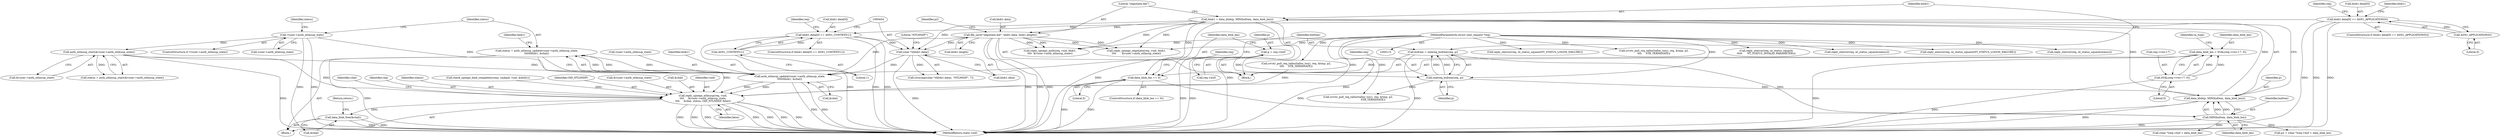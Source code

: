 digraph "0_samba_9280051bfba337458722fb157f3082f93cbd9f2b@API" {
"1000492" [label="(Call,status = auth_ntlmssp_update(vuser->auth_ntlmssp_state,\n\t\t\t\t\t\tblob1, &chal))"];
"1000494" [label="(Call,auth_ntlmssp_update(vuser->auth_ntlmssp_state,\n\t\t\t\t\t\tblob1, &chal))"];
"1000464" [label="(Call,!vuser->auth_ntlmssp_state)"];
"1000471" [label="(Call,auth_ntlmssp_start(&vuser->auth_ntlmssp_state))"];
"1000453" [label="(Call,(char *)(blob1.data))"];
"1000209" [label="(Call,blob1 = data_blob(p, MIN(bufrem, data_blob_len)))"];
"1000211" [label="(Call,data_blob(p, MIN(bufrem, data_blob_len)))"];
"1000206" [label="(Call,smbreq_bufrem(req, p))"];
"1000116" [label="(MethodParameterIn,struct smb_request *req)"];
"1000189" [label="(Call,p = req->buf)"];
"1000213" [label="(Call,MIN(bufrem, data_blob_len))"];
"1000204" [label="(Call,bufrem = smbreq_bufrem(req, p))"];
"1000195" [label="(Call,data_blob_len == 0)"];
"1000127" [label="(Call,data_blob_len = SVAL(req->vwv+7, 0))"];
"1000129" [label="(Call,SVAL(req->vwv+7, 0))"];
"1000216" [label="(Call,file_save(\"negotiate.dat\", blob1.data, blob1.length))"];
"1000429" [label="(Call,blob1.data[0] == ASN1_CONTEXT(1))"];
"1000407" [label="(Call,blob1.data[0] == ASN1_APPLICATION(0))"];
"1000413" [label="(Call,ASN1_APPLICATION(0))"];
"1000435" [label="(Call,ASN1_CONTEXT(1))"];
"1000504" [label="(Call,reply_spnego_ntlmssp(req, vuid,\n\t\t\t\t     &vuser->auth_ntlmssp_state,\n\t\t\t\t     &chal, status, OID_NTLMSSP, false))"];
"1000516" [label="(Call,data_blob_free(&chal))"];
"1000465" [label="(Call,vuser->auth_ntlmssp_state)"];
"1000195" [label="(Call,data_blob_len == 0)"];
"1000452" [label="(Call,strncmp((char *)(blob1.data), \"NTLMSSP\", 7))"];
"1000235" [label="(Call,srvstr_pull_req_talloc(talloc_tos(), req, &tmp, p2,\n                                     STR_TERMINATE))"];
"1000472" [label="(Call,&vuser->auth_ntlmssp_state)"];
"1000216" [label="(Call,file_save(\"negotiate.dat\", blob1.data, blob1.length))"];
"1000471" [label="(Call,auth_ntlmssp_start(&vuser->auth_ntlmssp_state))"];
"1000439" [label="(Identifier,req)"];
"1000458" [label="(Literal,\"NTLMSSP\")"];
"1000513" [label="(Identifier,status)"];
"1000378" [label="(Call,check_spnego_blob_complete(sconn, smbpid, vuid, &blob1))"];
"1000413" [label="(Call,ASN1_APPLICATION(0))"];
"1000189" [label="(Call,p = req->buf)"];
"1000212" [label="(Identifier,p)"];
"1000217" [label="(Literal,\"negotiate.dat\")"];
"1000455" [label="(Call,blob1.data)"];
"1000519" [label="(Return,return;)"];
"1000213" [label="(Call,MIN(bufrem, data_blob_len))"];
"1000194" [label="(ControlStructure,if (data_blob_len == 0))"];
"1000515" [label="(Identifier,false)"];
"1000210" [label="(Identifier,blob1)"];
"1000514" [label="(Identifier,OID_NTLMSSP)"];
"1000226" [label="(Call,(char *)req->buf + data_blob_len)"];
"1000516" [label="(Call,data_blob_free(&chal))"];
"1000417" [label="(Identifier,req)"];
"1000408" [label="(Call,blob1.data[0])"];
"1000265" [label="(Call,srvstr_pull_req_talloc(talloc_tos(), req, &tmp, p2,\n\t\t\t\t     STR_TERMINATE))"];
"1000129" [label="(Call,SVAL(req->vwv+7, 0))"];
"1000135" [label="(Literal,0)"];
"1000469" [label="(Call,status = auth_ntlmssp_start(&vuser->auth_ntlmssp_state))"];
"1000209" [label="(Call,blob1 = data_blob(p, MIN(bufrem, data_blob_len)))"];
"1000470" [label="(Identifier,status)"];
"1000128" [label="(Identifier,data_blob_len)"];
"1000207" [label="(Identifier,req)"];
"1000199" [label="(Call,reply_nterror(req, nt_status_squash(NT_STATUS_LOGON_FAILURE)))"];
"1000463" [label="(ControlStructure,if (!vuser->auth_ntlmssp_state))"];
"1000116" [label="(MethodParameterIn,struct smb_request *req)"];
"1000214" [label="(Identifier,bufrem)"];
"1000204" [label="(Call,bufrem = smbreq_bufrem(req, p))"];
"1000430" [label="(Call,blob1.data[0])"];
"1000191" [label="(Call,req->buf)"];
"1000507" [label="(Call,&vuser->auth_ntlmssp_state)"];
"1000250" [label="(Call,srvstr_pull_req_talloc(talloc_tos(), req, &tmp, p2,\n\t\t\t\t     STR_TERMINATE))"];
"1000499" [label="(Call,&chal)"];
"1000432" [label="(Identifier,blob1)"];
"1000416" [label="(Call,reply_spnego_negotiate(req, vuid, blob1,\n\t\t\t\t       &vuser->auth_ntlmssp_state))"];
"1000503" [label="(Identifier,blob1)"];
"1000438" [label="(Call,reply_spnego_auth(req, vuid, blob1,\n\t\t\t\t  &vuser->auth_ntlmssp_state))"];
"1000117" [label="(Block,)"];
"1000138" [label="(Identifier,ra_type)"];
"1000504" [label="(Call,reply_spnego_ntlmssp(req, vuid,\n\t\t\t\t     &vuser->auth_ntlmssp_state,\n\t\t\t\t     &chal, status, OID_NTLMSSP, false))"];
"1000464" [label="(Call,!vuser->auth_ntlmssp_state)"];
"1000206" [label="(Call,smbreq_bufrem(req, p))"];
"1000493" [label="(Identifier,status)"];
"1000511" [label="(Call,&chal)"];
"1000494" [label="(Call,auth_ntlmssp_update(vuser->auth_ntlmssp_state,\n\t\t\t\t\t\tblob1, &chal))"];
"1000530" [label="(MethodReturn,static void)"];
"1000495" [label="(Call,vuser->auth_ntlmssp_state)"];
"1000498" [label="(Identifier,blob1)"];
"1000211" [label="(Call,data_blob(p, MIN(bufrem, data_blob_len)))"];
"1000197" [label="(Literal,0)"];
"1000407" [label="(Call,blob1.data[0] == ASN1_APPLICATION(0))"];
"1000492" [label="(Call,status = auth_ntlmssp_update(vuser->auth_ntlmssp_state,\n\t\t\t\t\t\tblob1, &chal))"];
"1000414" [label="(Literal,0)"];
"1000196" [label="(Identifier,data_blob_len)"];
"1000225" [label="(Identifier,p2)"];
"1000360" [label="(Call,reply_nterror(req, nt_status_squash(\n\t\t\t\t\t      NT_STATUS_INVALID_PARAMETER)))"];
"1000127" [label="(Call,data_blob_len = SVAL(req->vwv+7, 0))"];
"1000487" [label="(Call,reply_nterror(req, nt_status_squash(status)))"];
"1000506" [label="(Identifier,vuid)"];
"1000428" [label="(ControlStructure,if (blob1.data[0] == ASN1_CONTEXT(1)))"];
"1000190" [label="(Identifier,p)"];
"1000526" [label="(Call,reply_nterror(req, nt_status_squash(NT_STATUS_LOGON_FAILURE)))"];
"1000200" [label="(Identifier,req)"];
"1000436" [label="(Literal,1)"];
"1000518" [label="(Identifier,chal)"];
"1000517" [label="(Call,&chal)"];
"1000406" [label="(ControlStructure,if (blob1.data[0] == ASN1_APPLICATION(0)))"];
"1000221" [label="(Call,blob1.length)"];
"1000401" [label="(Call,reply_nterror(req, nt_status_squash(status)))"];
"1000429" [label="(Call,blob1.data[0] == ASN1_CONTEXT(1))"];
"1000461" [label="(Block,)"];
"1000453" [label="(Call,(char *)(blob1.data))"];
"1000224" [label="(Call,p2 = (char *)req->buf + data_blob_len)"];
"1000505" [label="(Identifier,req)"];
"1000130" [label="(Call,req->vwv+7)"];
"1000208" [label="(Identifier,p)"];
"1000218" [label="(Call,blob1.data)"];
"1000435" [label="(Call,ASN1_CONTEXT(1))"];
"1000205" [label="(Identifier,bufrem)"];
"1000215" [label="(Identifier,data_blob_len)"];
"1000492" -> "1000461"  [label="AST: "];
"1000492" -> "1000494"  [label="CFG: "];
"1000493" -> "1000492"  [label="AST: "];
"1000494" -> "1000492"  [label="AST: "];
"1000503" -> "1000492"  [label="CFG: "];
"1000492" -> "1000530"  [label="DDG: "];
"1000494" -> "1000492"  [label="DDG: "];
"1000494" -> "1000492"  [label="DDG: "];
"1000494" -> "1000492"  [label="DDG: "];
"1000492" -> "1000504"  [label="DDG: "];
"1000494" -> "1000499"  [label="CFG: "];
"1000495" -> "1000494"  [label="AST: "];
"1000498" -> "1000494"  [label="AST: "];
"1000499" -> "1000494"  [label="AST: "];
"1000494" -> "1000530"  [label="DDG: "];
"1000494" -> "1000530"  [label="DDG: "];
"1000464" -> "1000494"  [label="DDG: "];
"1000471" -> "1000494"  [label="DDG: "];
"1000453" -> "1000494"  [label="DDG: "];
"1000216" -> "1000494"  [label="DDG: "];
"1000209" -> "1000494"  [label="DDG: "];
"1000494" -> "1000504"  [label="DDG: "];
"1000494" -> "1000504"  [label="DDG: "];
"1000464" -> "1000463"  [label="AST: "];
"1000464" -> "1000465"  [label="CFG: "];
"1000465" -> "1000464"  [label="AST: "];
"1000470" -> "1000464"  [label="CFG: "];
"1000493" -> "1000464"  [label="CFG: "];
"1000464" -> "1000530"  [label="DDG: "];
"1000464" -> "1000530"  [label="DDG: "];
"1000464" -> "1000471"  [label="DDG: "];
"1000471" -> "1000469"  [label="AST: "];
"1000471" -> "1000472"  [label="CFG: "];
"1000472" -> "1000471"  [label="AST: "];
"1000469" -> "1000471"  [label="CFG: "];
"1000471" -> "1000530"  [label="DDG: "];
"1000471" -> "1000469"  [label="DDG: "];
"1000471" -> "1000504"  [label="DDG: "];
"1000453" -> "1000452"  [label="AST: "];
"1000453" -> "1000455"  [label="CFG: "];
"1000454" -> "1000453"  [label="AST: "];
"1000455" -> "1000453"  [label="AST: "];
"1000458" -> "1000453"  [label="CFG: "];
"1000453" -> "1000530"  [label="DDG: "];
"1000453" -> "1000452"  [label="DDG: "];
"1000209" -> "1000453"  [label="DDG: "];
"1000216" -> "1000453"  [label="DDG: "];
"1000429" -> "1000453"  [label="DDG: "];
"1000209" -> "1000117"  [label="AST: "];
"1000209" -> "1000211"  [label="CFG: "];
"1000210" -> "1000209"  [label="AST: "];
"1000211" -> "1000209"  [label="AST: "];
"1000217" -> "1000209"  [label="CFG: "];
"1000209" -> "1000530"  [label="DDG: "];
"1000209" -> "1000530"  [label="DDG: "];
"1000211" -> "1000209"  [label="DDG: "];
"1000211" -> "1000209"  [label="DDG: "];
"1000209" -> "1000216"  [label="DDG: "];
"1000209" -> "1000416"  [label="DDG: "];
"1000209" -> "1000438"  [label="DDG: "];
"1000211" -> "1000213"  [label="CFG: "];
"1000212" -> "1000211"  [label="AST: "];
"1000213" -> "1000211"  [label="AST: "];
"1000211" -> "1000530"  [label="DDG: "];
"1000211" -> "1000530"  [label="DDG: "];
"1000206" -> "1000211"  [label="DDG: "];
"1000213" -> "1000211"  [label="DDG: "];
"1000213" -> "1000211"  [label="DDG: "];
"1000206" -> "1000204"  [label="AST: "];
"1000206" -> "1000208"  [label="CFG: "];
"1000207" -> "1000206"  [label="AST: "];
"1000208" -> "1000206"  [label="AST: "];
"1000204" -> "1000206"  [label="CFG: "];
"1000206" -> "1000204"  [label="DDG: "];
"1000206" -> "1000204"  [label="DDG: "];
"1000116" -> "1000206"  [label="DDG: "];
"1000189" -> "1000206"  [label="DDG: "];
"1000206" -> "1000235"  [label="DDG: "];
"1000116" -> "1000115"  [label="AST: "];
"1000116" -> "1000530"  [label="DDG: "];
"1000116" -> "1000199"  [label="DDG: "];
"1000116" -> "1000235"  [label="DDG: "];
"1000116" -> "1000250"  [label="DDG: "];
"1000116" -> "1000265"  [label="DDG: "];
"1000116" -> "1000360"  [label="DDG: "];
"1000116" -> "1000401"  [label="DDG: "];
"1000116" -> "1000416"  [label="DDG: "];
"1000116" -> "1000438"  [label="DDG: "];
"1000116" -> "1000487"  [label="DDG: "];
"1000116" -> "1000504"  [label="DDG: "];
"1000116" -> "1000526"  [label="DDG: "];
"1000189" -> "1000117"  [label="AST: "];
"1000189" -> "1000191"  [label="CFG: "];
"1000190" -> "1000189"  [label="AST: "];
"1000191" -> "1000189"  [label="AST: "];
"1000196" -> "1000189"  [label="CFG: "];
"1000189" -> "1000530"  [label="DDG: "];
"1000189" -> "1000530"  [label="DDG: "];
"1000213" -> "1000215"  [label="CFG: "];
"1000214" -> "1000213"  [label="AST: "];
"1000215" -> "1000213"  [label="AST: "];
"1000213" -> "1000530"  [label="DDG: "];
"1000204" -> "1000213"  [label="DDG: "];
"1000195" -> "1000213"  [label="DDG: "];
"1000213" -> "1000224"  [label="DDG: "];
"1000213" -> "1000226"  [label="DDG: "];
"1000204" -> "1000117"  [label="AST: "];
"1000205" -> "1000204"  [label="AST: "];
"1000210" -> "1000204"  [label="CFG: "];
"1000204" -> "1000530"  [label="DDG: "];
"1000195" -> "1000194"  [label="AST: "];
"1000195" -> "1000197"  [label="CFG: "];
"1000196" -> "1000195"  [label="AST: "];
"1000197" -> "1000195"  [label="AST: "];
"1000200" -> "1000195"  [label="CFG: "];
"1000205" -> "1000195"  [label="CFG: "];
"1000195" -> "1000530"  [label="DDG: "];
"1000195" -> "1000530"  [label="DDG: "];
"1000127" -> "1000195"  [label="DDG: "];
"1000127" -> "1000117"  [label="AST: "];
"1000127" -> "1000129"  [label="CFG: "];
"1000128" -> "1000127"  [label="AST: "];
"1000129" -> "1000127"  [label="AST: "];
"1000138" -> "1000127"  [label="CFG: "];
"1000127" -> "1000530"  [label="DDG: "];
"1000129" -> "1000127"  [label="DDG: "];
"1000129" -> "1000127"  [label="DDG: "];
"1000129" -> "1000135"  [label="CFG: "];
"1000130" -> "1000129"  [label="AST: "];
"1000135" -> "1000129"  [label="AST: "];
"1000129" -> "1000530"  [label="DDG: "];
"1000216" -> "1000117"  [label="AST: "];
"1000216" -> "1000221"  [label="CFG: "];
"1000217" -> "1000216"  [label="AST: "];
"1000218" -> "1000216"  [label="AST: "];
"1000221" -> "1000216"  [label="AST: "];
"1000225" -> "1000216"  [label="CFG: "];
"1000216" -> "1000530"  [label="DDG: "];
"1000216" -> "1000530"  [label="DDG: "];
"1000216" -> "1000530"  [label="DDG: "];
"1000216" -> "1000416"  [label="DDG: "];
"1000216" -> "1000416"  [label="DDG: "];
"1000216" -> "1000438"  [label="DDG: "];
"1000216" -> "1000438"  [label="DDG: "];
"1000429" -> "1000428"  [label="AST: "];
"1000429" -> "1000435"  [label="CFG: "];
"1000430" -> "1000429"  [label="AST: "];
"1000435" -> "1000429"  [label="AST: "];
"1000439" -> "1000429"  [label="CFG: "];
"1000454" -> "1000429"  [label="CFG: "];
"1000429" -> "1000530"  [label="DDG: "];
"1000429" -> "1000530"  [label="DDG: "];
"1000429" -> "1000530"  [label="DDG: "];
"1000407" -> "1000429"  [label="DDG: "];
"1000435" -> "1000429"  [label="DDG: "];
"1000407" -> "1000406"  [label="AST: "];
"1000407" -> "1000413"  [label="CFG: "];
"1000408" -> "1000407"  [label="AST: "];
"1000413" -> "1000407"  [label="AST: "];
"1000417" -> "1000407"  [label="CFG: "];
"1000432" -> "1000407"  [label="CFG: "];
"1000407" -> "1000530"  [label="DDG: "];
"1000407" -> "1000530"  [label="DDG: "];
"1000407" -> "1000530"  [label="DDG: "];
"1000413" -> "1000407"  [label="DDG: "];
"1000413" -> "1000414"  [label="CFG: "];
"1000414" -> "1000413"  [label="AST: "];
"1000435" -> "1000436"  [label="CFG: "];
"1000436" -> "1000435"  [label="AST: "];
"1000504" -> "1000461"  [label="AST: "];
"1000504" -> "1000515"  [label="CFG: "];
"1000505" -> "1000504"  [label="AST: "];
"1000506" -> "1000504"  [label="AST: "];
"1000507" -> "1000504"  [label="AST: "];
"1000511" -> "1000504"  [label="AST: "];
"1000513" -> "1000504"  [label="AST: "];
"1000514" -> "1000504"  [label="AST: "];
"1000515" -> "1000504"  [label="AST: "];
"1000518" -> "1000504"  [label="CFG: "];
"1000504" -> "1000530"  [label="DDG: "];
"1000504" -> "1000530"  [label="DDG: "];
"1000504" -> "1000530"  [label="DDG: "];
"1000504" -> "1000530"  [label="DDG: "];
"1000504" -> "1000530"  [label="DDG: "];
"1000504" -> "1000530"  [label="DDG: "];
"1000504" -> "1000530"  [label="DDG: "];
"1000265" -> "1000504"  [label="DDG: "];
"1000378" -> "1000504"  [label="DDG: "];
"1000504" -> "1000516"  [label="DDG: "];
"1000516" -> "1000461"  [label="AST: "];
"1000516" -> "1000517"  [label="CFG: "];
"1000517" -> "1000516"  [label="AST: "];
"1000519" -> "1000516"  [label="CFG: "];
"1000516" -> "1000530"  [label="DDG: "];
"1000516" -> "1000530"  [label="DDG: "];
}
